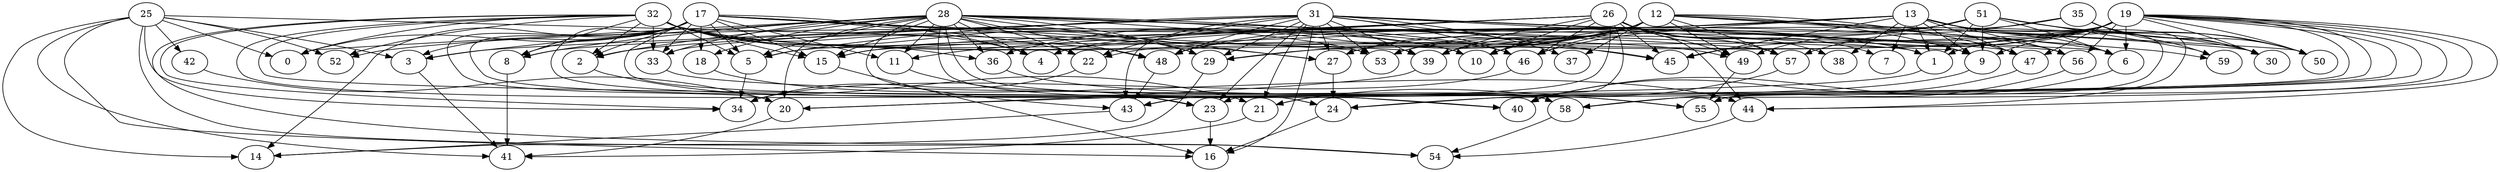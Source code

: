 digraph G {
    15 -> 16;
    23 -> 16;
    24 -> 16;
    31 -> 16;
    25 -> 16;
    9 -> 24;
    27 -> 24;
    19 -> 24;
    17 -> 24;
    32 -> 24;
    17 -> 27;
    31 -> 27;
    28 -> 27;
    35 -> 27;
    12 -> 27;
    51 -> 9;
    19 -> 9;
    12 -> 9;
    28 -> 9;
    13 -> 9;
    11 -> 23;
    19 -> 23;
    32 -> 23;
    31 -> 23;
    17 -> 10;
    28 -> 10;
    26 -> 10;
    12 -> 10;
    51 -> 10;
    28 -> 11;
    17 -> 11;
    26 -> 11;
    26 -> 15;
    13 -> 15;
    28 -> 15;
    32 -> 15;
    17 -> 15;
    8 -> 41;
    21 -> 41;
    25 -> 41;
    3 -> 41;
    20 -> 41;
    57 -> 21;
    2 -> 21;
    31 -> 21;
    19 -> 21;
    28 -> 57;
    26 -> 57;
    35 -> 57;
    12 -> 57;
    26 -> 4;
    28 -> 4;
    17 -> 4;
    32 -> 4;
    51 -> 4;
    13 -> 2;
    17 -> 2;
    32 -> 2;
    28 -> 2;
    49 -> 55;
    36 -> 55;
    33 -> 55;
    13 -> 55;
    19 -> 55;
    31 -> 37;
    12 -> 37;
    32 -> 49;
    12 -> 49;
    26 -> 49;
    51 -> 49;
    32 -> 36;
    12 -> 36;
    28 -> 36;
    17 -> 33;
    28 -> 33;
    32 -> 33;
    31 -> 33;
    1 -> 20;
    39 -> 20;
    28 -> 20;
    17 -> 20;
    42 -> 20;
    25 -> 42;
    32 -> 1;
    51 -> 1;
    19 -> 1;
    13 -> 1;
    31 -> 1;
    32 -> 45;
    13 -> 45;
    19 -> 45;
    26 -> 45;
    31 -> 45;
    12 -> 39;
    31 -> 39;
    13 -> 39;
    26 -> 39;
    25 -> 39;
    17 -> 8;
    28 -> 8;
    31 -> 8;
    32 -> 8;
    28 -> 3;
    17 -> 3;
    31 -> 3;
    25 -> 3;
    46 -> 34;
    32 -> 34;
    25 -> 34;
    22 -> 34;
    5 -> 34;
    26 -> 40;
    47 -> 40;
    6 -> 40;
    28 -> 40;
    17 -> 40;
    35 -> 50;
    51 -> 50;
    19 -> 50;
    13 -> 50;
    12 -> 50;
    31 -> 47;
    19 -> 47;
    13 -> 47;
    12 -> 47;
    51 -> 6;
    13 -> 6;
    12 -> 6;
    19 -> 6;
    31 -> 6;
    26 -> 46;
    12 -> 46;
    19 -> 46;
    31 -> 46;
    28 -> 46;
    19 -> 22;
    28 -> 22;
    31 -> 22;
    17 -> 22;
    19 -> 5;
    31 -> 5;
    28 -> 5;
    17 -> 5;
    32 -> 5;
    13 -> 52;
    32 -> 52;
    25 -> 52;
    12 -> 53;
    19 -> 53;
    31 -> 53;
    28 -> 53;
    17 -> 53;
    43 -> 14;
    17 -> 14;
    25 -> 14;
    29 -> 14;
    26 -> 7;
    13 -> 7;
    12 -> 30;
    35 -> 30;
    51 -> 30;
    31 -> 30;
    19 -> 30;
    26 -> 43;
    31 -> 43;
    19 -> 43;
    28 -> 43;
    48 -> 43;
    31 -> 48;
    13 -> 48;
    28 -> 48;
    12 -> 48;
    32 -> 48;
    12 -> 29;
    19 -> 29;
    31 -> 29;
    28 -> 29;
    32 -> 29;
    26 -> 38;
    13 -> 38;
    44 -> 54;
    58 -> 54;
    32 -> 54;
    25 -> 54;
    18 -> 44;
    26 -> 44;
    13 -> 44;
    19 -> 44;
    28 -> 18;
    17 -> 18;
    17 -> 59;
    35 -> 59;
    51 -> 59;
    19 -> 58;
    56 -> 58;
    28 -> 58;
    17 -> 58;
    13 -> 56;
    12 -> 56;
    19 -> 56;
    31 -> 56;
    28 -> 0;
    17 -> 0;
    32 -> 0;
    25 -> 0;
}
